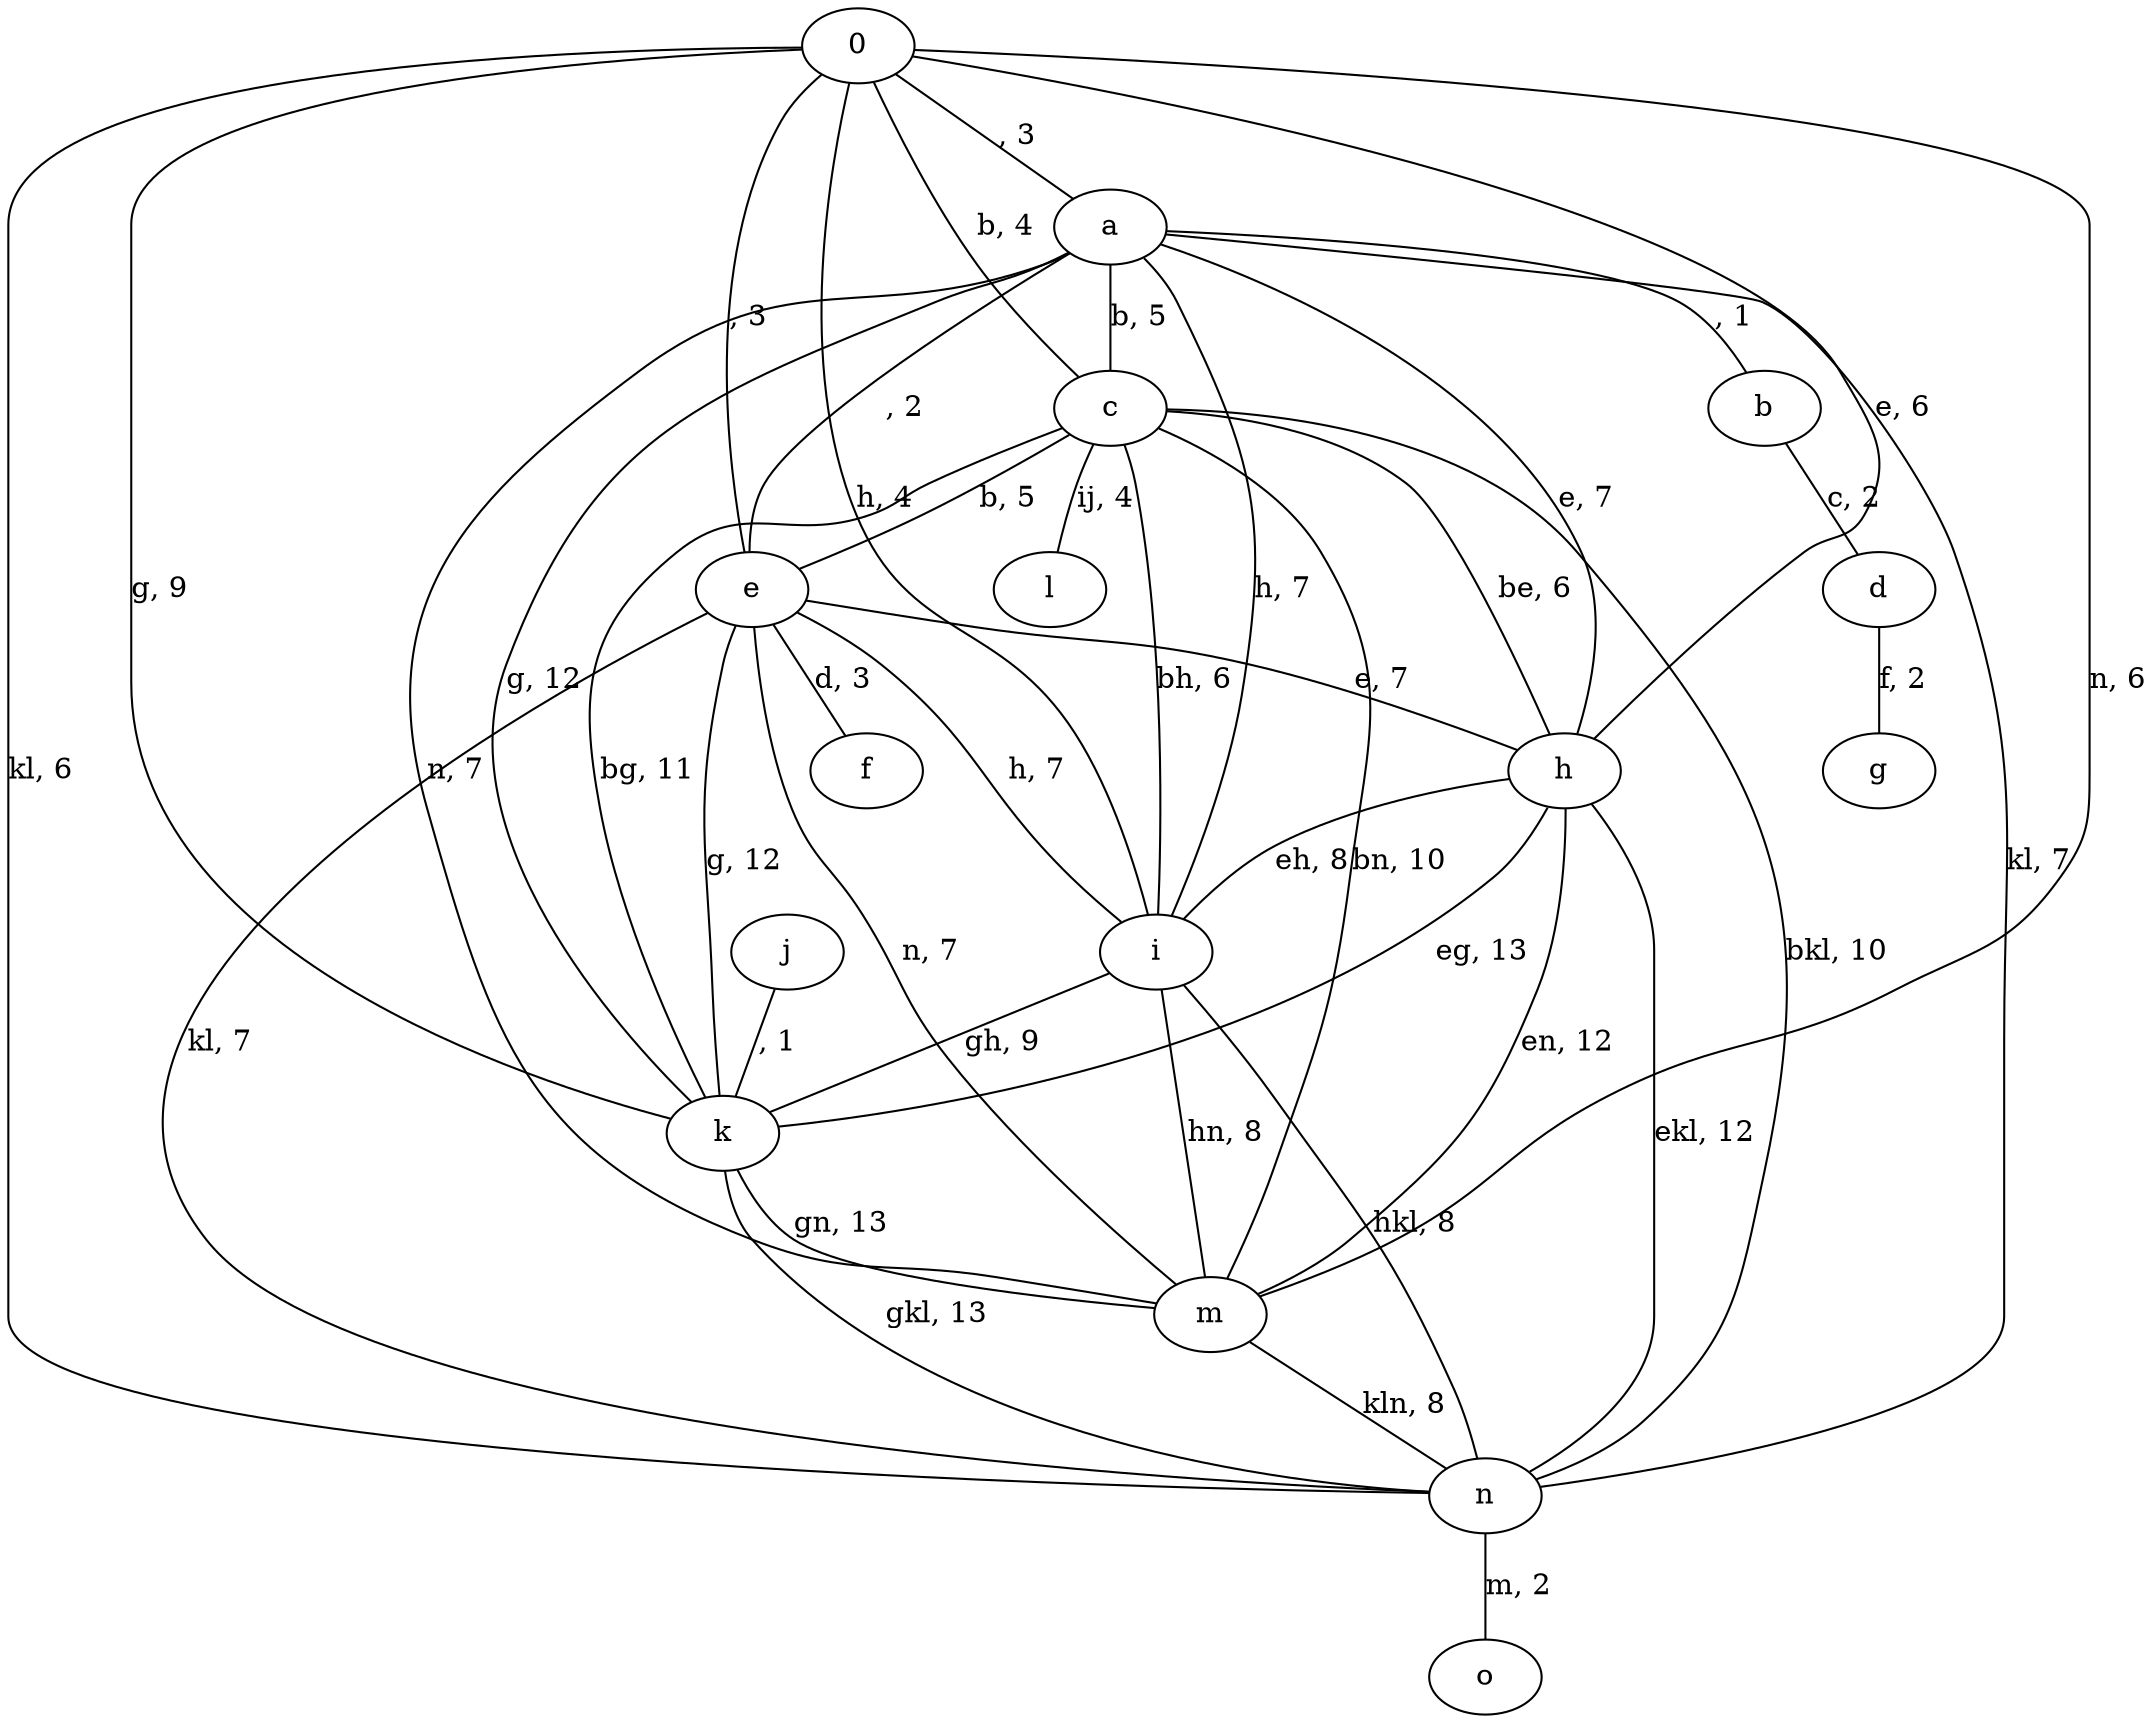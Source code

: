 graph Cave {
    K=2;
    splines=true;
0 -- a [ label = ", 3"];
0 -- c [ label = "b, 4"];
0 -- e [ label = ", 3"];
0 -- h [ label = "e, 6"];
0 -- i [ label = "h, 4"];
0 -- k [ label = "g, 9"];
0 -- m [ label = "n, 6"];
0 -- n [ label = "kl, 6"];
a -- b [ label = ", 1"];
a -- c [ label = "b, 5"];
a -- e [ label = ", 2"];
a -- h [ label = "e, 7"];
a -- i [ label = "h, 7"];
a -- k [ label = "g, 12"];
a -- m [ label = "n, 7"];
a -- n [ label = "kl, 7"];
b -- d [ label = "c, 2"];
c -- e [ label = "b, 5"];
c -- h [ label = "be, 6"];
c -- i [ label = "bh, 6"];
c -- k [ label = "bg, 11"];
c -- l [ label = "ij, 4"];
c -- m [ label = "bn, 10"];
c -- n [ label = "bkl, 10"];
d -- g [ label = "f, 2"];
e -- f [ label = "d, 3"];
e -- h [ label = "e, 7"];
e -- i [ label = "h, 7"];
e -- k [ label = "g, 12"];
e -- m [ label = "n, 7"];
e -- n [ label = "kl, 7"];
h -- i [ label = "eh, 8"];
h -- k [ label = "eg, 13"];
h -- m [ label = "en, 12"];
h -- n [ label = "ekl, 12"];
i -- k [ label = "gh, 9"];
i -- m [ label = "hn, 8"];
i -- n [ label = "hkl, 8"];
j -- k [ label = ", 1"];
k -- m [ label = "gn, 13"];
k -- n [ label = "gkl, 13"];
m -- n [ label = "kln, 8"];
n -- o [ label = "m, 2"];
}
